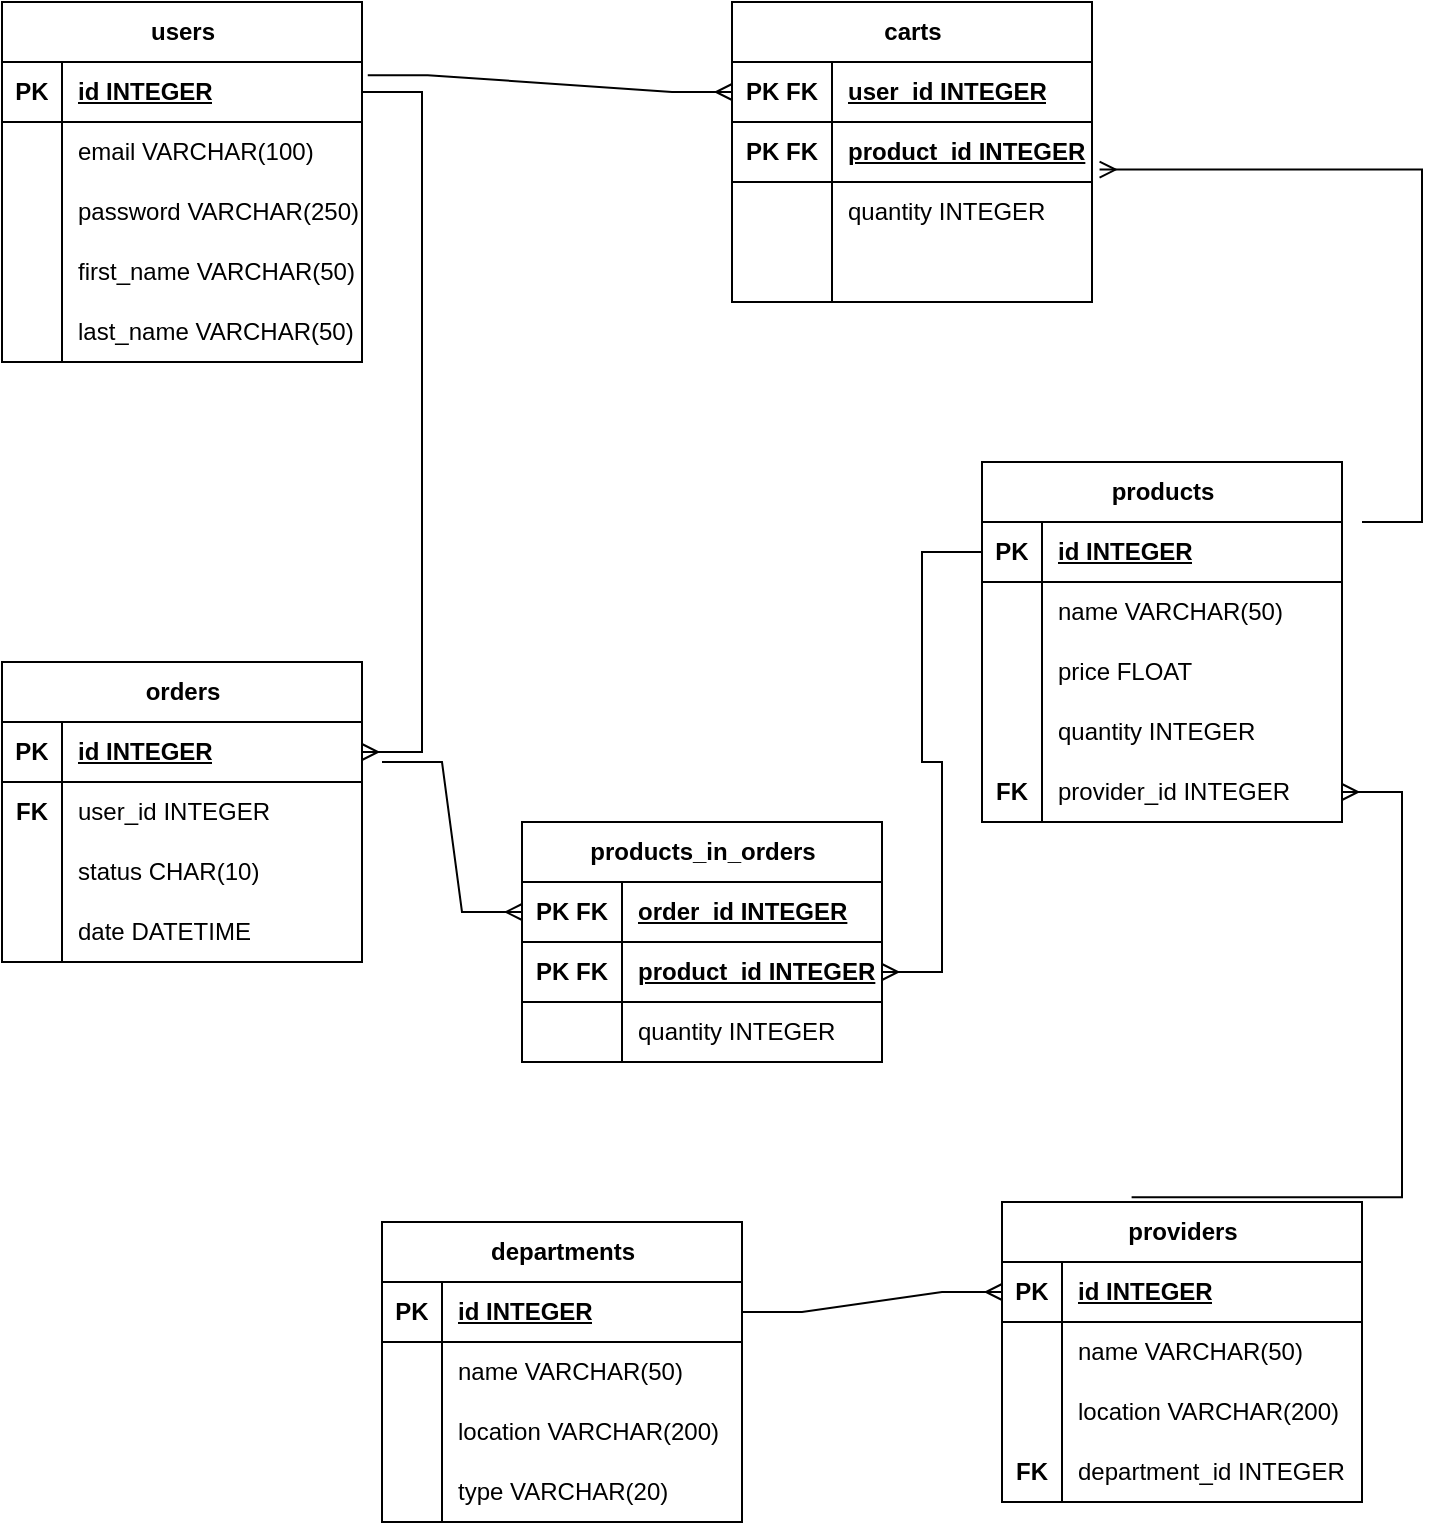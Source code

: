 <mxfile version="21.6.9" type="device">
  <diagram name="Page-1" id="sKOzWrC7rp8EOKVCZj5s">
    <mxGraphModel dx="1306" dy="827" grid="1" gridSize="10" guides="1" tooltips="1" connect="1" arrows="1" fold="1" page="1" pageScale="1" pageWidth="850" pageHeight="1100" math="0" shadow="0">
      <root>
        <mxCell id="0" />
        <mxCell id="1" parent="0" />
        <mxCell id="ti9RkF9a_HbzBV9lxJjB-1" value="users" style="shape=table;startSize=30;container=1;collapsible=1;childLayout=tableLayout;fixedRows=1;rowLines=0;fontStyle=1;align=center;resizeLast=1;html=1;" vertex="1" parent="1">
          <mxGeometry x="60" y="80" width="180" height="180" as="geometry" />
        </mxCell>
        <mxCell id="ti9RkF9a_HbzBV9lxJjB-2" value="" style="shape=tableRow;horizontal=0;startSize=0;swimlaneHead=0;swimlaneBody=0;fillColor=none;collapsible=0;dropTarget=0;points=[[0,0.5],[1,0.5]];portConstraint=eastwest;top=0;left=0;right=0;bottom=1;" vertex="1" parent="ti9RkF9a_HbzBV9lxJjB-1">
          <mxGeometry y="30" width="180" height="30" as="geometry" />
        </mxCell>
        <mxCell id="ti9RkF9a_HbzBV9lxJjB-3" value="PK" style="shape=partialRectangle;connectable=0;fillColor=none;top=0;left=0;bottom=0;right=0;fontStyle=1;overflow=hidden;whiteSpace=wrap;html=1;" vertex="1" parent="ti9RkF9a_HbzBV9lxJjB-2">
          <mxGeometry width="30" height="30" as="geometry">
            <mxRectangle width="30" height="30" as="alternateBounds" />
          </mxGeometry>
        </mxCell>
        <mxCell id="ti9RkF9a_HbzBV9lxJjB-4" value="id INTEGER" style="shape=partialRectangle;connectable=0;fillColor=none;top=0;left=0;bottom=0;right=0;align=left;spacingLeft=6;fontStyle=5;overflow=hidden;whiteSpace=wrap;html=1;" vertex="1" parent="ti9RkF9a_HbzBV9lxJjB-2">
          <mxGeometry x="30" width="150" height="30" as="geometry">
            <mxRectangle width="150" height="30" as="alternateBounds" />
          </mxGeometry>
        </mxCell>
        <mxCell id="ti9RkF9a_HbzBV9lxJjB-5" value="" style="shape=tableRow;horizontal=0;startSize=0;swimlaneHead=0;swimlaneBody=0;fillColor=none;collapsible=0;dropTarget=0;points=[[0,0.5],[1,0.5]];portConstraint=eastwest;top=0;left=0;right=0;bottom=0;" vertex="1" parent="ti9RkF9a_HbzBV9lxJjB-1">
          <mxGeometry y="60" width="180" height="30" as="geometry" />
        </mxCell>
        <mxCell id="ti9RkF9a_HbzBV9lxJjB-6" value="" style="shape=partialRectangle;connectable=0;fillColor=none;top=0;left=0;bottom=0;right=0;editable=1;overflow=hidden;whiteSpace=wrap;html=1;" vertex="1" parent="ti9RkF9a_HbzBV9lxJjB-5">
          <mxGeometry width="30" height="30" as="geometry">
            <mxRectangle width="30" height="30" as="alternateBounds" />
          </mxGeometry>
        </mxCell>
        <mxCell id="ti9RkF9a_HbzBV9lxJjB-7" value="email VARCHAR(100)" style="shape=partialRectangle;connectable=0;fillColor=none;top=0;left=0;bottom=0;right=0;align=left;spacingLeft=6;overflow=hidden;whiteSpace=wrap;html=1;" vertex="1" parent="ti9RkF9a_HbzBV9lxJjB-5">
          <mxGeometry x="30" width="150" height="30" as="geometry">
            <mxRectangle width="150" height="30" as="alternateBounds" />
          </mxGeometry>
        </mxCell>
        <mxCell id="ti9RkF9a_HbzBV9lxJjB-8" value="" style="shape=tableRow;horizontal=0;startSize=0;swimlaneHead=0;swimlaneBody=0;fillColor=none;collapsible=0;dropTarget=0;points=[[0,0.5],[1,0.5]];portConstraint=eastwest;top=0;left=0;right=0;bottom=0;" vertex="1" parent="ti9RkF9a_HbzBV9lxJjB-1">
          <mxGeometry y="90" width="180" height="30" as="geometry" />
        </mxCell>
        <mxCell id="ti9RkF9a_HbzBV9lxJjB-9" value="" style="shape=partialRectangle;connectable=0;fillColor=none;top=0;left=0;bottom=0;right=0;editable=1;overflow=hidden;whiteSpace=wrap;html=1;" vertex="1" parent="ti9RkF9a_HbzBV9lxJjB-8">
          <mxGeometry width="30" height="30" as="geometry">
            <mxRectangle width="30" height="30" as="alternateBounds" />
          </mxGeometry>
        </mxCell>
        <mxCell id="ti9RkF9a_HbzBV9lxJjB-10" value="password VARCHAR(250)" style="shape=partialRectangle;connectable=0;fillColor=none;top=0;left=0;bottom=0;right=0;align=left;spacingLeft=6;overflow=hidden;whiteSpace=wrap;html=1;" vertex="1" parent="ti9RkF9a_HbzBV9lxJjB-8">
          <mxGeometry x="30" width="150" height="30" as="geometry">
            <mxRectangle width="150" height="30" as="alternateBounds" />
          </mxGeometry>
        </mxCell>
        <mxCell id="ti9RkF9a_HbzBV9lxJjB-11" value="" style="shape=tableRow;horizontal=0;startSize=0;swimlaneHead=0;swimlaneBody=0;fillColor=none;collapsible=0;dropTarget=0;points=[[0,0.5],[1,0.5]];portConstraint=eastwest;top=0;left=0;right=0;bottom=0;" vertex="1" parent="ti9RkF9a_HbzBV9lxJjB-1">
          <mxGeometry y="120" width="180" height="30" as="geometry" />
        </mxCell>
        <mxCell id="ti9RkF9a_HbzBV9lxJjB-12" value="" style="shape=partialRectangle;connectable=0;fillColor=none;top=0;left=0;bottom=0;right=0;editable=1;overflow=hidden;whiteSpace=wrap;html=1;" vertex="1" parent="ti9RkF9a_HbzBV9lxJjB-11">
          <mxGeometry width="30" height="30" as="geometry">
            <mxRectangle width="30" height="30" as="alternateBounds" />
          </mxGeometry>
        </mxCell>
        <mxCell id="ti9RkF9a_HbzBV9lxJjB-13" value="first_name VARCHAR(50)" style="shape=partialRectangle;connectable=0;fillColor=none;top=0;left=0;bottom=0;right=0;align=left;spacingLeft=6;overflow=hidden;whiteSpace=wrap;html=1;" vertex="1" parent="ti9RkF9a_HbzBV9lxJjB-11">
          <mxGeometry x="30" width="150" height="30" as="geometry">
            <mxRectangle width="150" height="30" as="alternateBounds" />
          </mxGeometry>
        </mxCell>
        <mxCell id="ti9RkF9a_HbzBV9lxJjB-14" style="shape=tableRow;horizontal=0;startSize=0;swimlaneHead=0;swimlaneBody=0;fillColor=none;collapsible=0;dropTarget=0;points=[[0,0.5],[1,0.5]];portConstraint=eastwest;top=0;left=0;right=0;bottom=0;" vertex="1" parent="ti9RkF9a_HbzBV9lxJjB-1">
          <mxGeometry y="150" width="180" height="30" as="geometry" />
        </mxCell>
        <mxCell id="ti9RkF9a_HbzBV9lxJjB-15" style="shape=partialRectangle;connectable=0;fillColor=none;top=0;left=0;bottom=0;right=0;editable=1;overflow=hidden;whiteSpace=wrap;html=1;" vertex="1" parent="ti9RkF9a_HbzBV9lxJjB-14">
          <mxGeometry width="30" height="30" as="geometry">
            <mxRectangle width="30" height="30" as="alternateBounds" />
          </mxGeometry>
        </mxCell>
        <mxCell id="ti9RkF9a_HbzBV9lxJjB-16" value="last_name VARCHAR(50)" style="shape=partialRectangle;connectable=0;fillColor=none;top=0;left=0;bottom=0;right=0;align=left;spacingLeft=6;overflow=hidden;whiteSpace=wrap;html=1;" vertex="1" parent="ti9RkF9a_HbzBV9lxJjB-14">
          <mxGeometry x="30" width="150" height="30" as="geometry">
            <mxRectangle width="150" height="30" as="alternateBounds" />
          </mxGeometry>
        </mxCell>
        <mxCell id="ti9RkF9a_HbzBV9lxJjB-21" value="products" style="shape=table;startSize=30;container=1;collapsible=1;childLayout=tableLayout;fixedRows=1;rowLines=0;fontStyle=1;align=center;resizeLast=1;html=1;" vertex="1" parent="1">
          <mxGeometry x="550" y="310" width="180" height="180" as="geometry" />
        </mxCell>
        <mxCell id="ti9RkF9a_HbzBV9lxJjB-22" value="" style="shape=tableRow;horizontal=0;startSize=0;swimlaneHead=0;swimlaneBody=0;fillColor=none;collapsible=0;dropTarget=0;points=[[0,0.5],[1,0.5]];portConstraint=eastwest;top=0;left=0;right=0;bottom=1;" vertex="1" parent="ti9RkF9a_HbzBV9lxJjB-21">
          <mxGeometry y="30" width="180" height="30" as="geometry" />
        </mxCell>
        <mxCell id="ti9RkF9a_HbzBV9lxJjB-23" value="PK" style="shape=partialRectangle;connectable=0;fillColor=none;top=0;left=0;bottom=0;right=0;fontStyle=1;overflow=hidden;whiteSpace=wrap;html=1;" vertex="1" parent="ti9RkF9a_HbzBV9lxJjB-22">
          <mxGeometry width="30" height="30" as="geometry">
            <mxRectangle width="30" height="30" as="alternateBounds" />
          </mxGeometry>
        </mxCell>
        <mxCell id="ti9RkF9a_HbzBV9lxJjB-24" value="id INTEGER" style="shape=partialRectangle;connectable=0;fillColor=none;top=0;left=0;bottom=0;right=0;align=left;spacingLeft=6;fontStyle=5;overflow=hidden;whiteSpace=wrap;html=1;" vertex="1" parent="ti9RkF9a_HbzBV9lxJjB-22">
          <mxGeometry x="30" width="150" height="30" as="geometry">
            <mxRectangle width="150" height="30" as="alternateBounds" />
          </mxGeometry>
        </mxCell>
        <mxCell id="ti9RkF9a_HbzBV9lxJjB-25" value="" style="shape=tableRow;horizontal=0;startSize=0;swimlaneHead=0;swimlaneBody=0;fillColor=none;collapsible=0;dropTarget=0;points=[[0,0.5],[1,0.5]];portConstraint=eastwest;top=0;left=0;right=0;bottom=0;" vertex="1" parent="ti9RkF9a_HbzBV9lxJjB-21">
          <mxGeometry y="60" width="180" height="30" as="geometry" />
        </mxCell>
        <mxCell id="ti9RkF9a_HbzBV9lxJjB-26" value="" style="shape=partialRectangle;connectable=0;fillColor=none;top=0;left=0;bottom=0;right=0;editable=1;overflow=hidden;whiteSpace=wrap;html=1;" vertex="1" parent="ti9RkF9a_HbzBV9lxJjB-25">
          <mxGeometry width="30" height="30" as="geometry">
            <mxRectangle width="30" height="30" as="alternateBounds" />
          </mxGeometry>
        </mxCell>
        <mxCell id="ti9RkF9a_HbzBV9lxJjB-27" value="name VARCHAR(50)" style="shape=partialRectangle;connectable=0;fillColor=none;top=0;left=0;bottom=0;right=0;align=left;spacingLeft=6;overflow=hidden;whiteSpace=wrap;html=1;" vertex="1" parent="ti9RkF9a_HbzBV9lxJjB-25">
          <mxGeometry x="30" width="150" height="30" as="geometry">
            <mxRectangle width="150" height="30" as="alternateBounds" />
          </mxGeometry>
        </mxCell>
        <mxCell id="ti9RkF9a_HbzBV9lxJjB-28" value="" style="shape=tableRow;horizontal=0;startSize=0;swimlaneHead=0;swimlaneBody=0;fillColor=none;collapsible=0;dropTarget=0;points=[[0,0.5],[1,0.5]];portConstraint=eastwest;top=0;left=0;right=0;bottom=0;" vertex="1" parent="ti9RkF9a_HbzBV9lxJjB-21">
          <mxGeometry y="90" width="180" height="30" as="geometry" />
        </mxCell>
        <mxCell id="ti9RkF9a_HbzBV9lxJjB-29" value="" style="shape=partialRectangle;connectable=0;fillColor=none;top=0;left=0;bottom=0;right=0;editable=1;overflow=hidden;whiteSpace=wrap;html=1;" vertex="1" parent="ti9RkF9a_HbzBV9lxJjB-28">
          <mxGeometry width="30" height="30" as="geometry">
            <mxRectangle width="30" height="30" as="alternateBounds" />
          </mxGeometry>
        </mxCell>
        <mxCell id="ti9RkF9a_HbzBV9lxJjB-30" value="price FLOAT" style="shape=partialRectangle;connectable=0;fillColor=none;top=0;left=0;bottom=0;right=0;align=left;spacingLeft=6;overflow=hidden;whiteSpace=wrap;html=1;" vertex="1" parent="ti9RkF9a_HbzBV9lxJjB-28">
          <mxGeometry x="30" width="150" height="30" as="geometry">
            <mxRectangle width="150" height="30" as="alternateBounds" />
          </mxGeometry>
        </mxCell>
        <mxCell id="ti9RkF9a_HbzBV9lxJjB-31" value="" style="shape=tableRow;horizontal=0;startSize=0;swimlaneHead=0;swimlaneBody=0;fillColor=none;collapsible=0;dropTarget=0;points=[[0,0.5],[1,0.5]];portConstraint=eastwest;top=0;left=0;right=0;bottom=0;" vertex="1" parent="ti9RkF9a_HbzBV9lxJjB-21">
          <mxGeometry y="120" width="180" height="30" as="geometry" />
        </mxCell>
        <mxCell id="ti9RkF9a_HbzBV9lxJjB-32" value="" style="shape=partialRectangle;connectable=0;fillColor=none;top=0;left=0;bottom=0;right=0;editable=1;overflow=hidden;whiteSpace=wrap;html=1;" vertex="1" parent="ti9RkF9a_HbzBV9lxJjB-31">
          <mxGeometry width="30" height="30" as="geometry">
            <mxRectangle width="30" height="30" as="alternateBounds" />
          </mxGeometry>
        </mxCell>
        <mxCell id="ti9RkF9a_HbzBV9lxJjB-33" value="quantity INTEGER" style="shape=partialRectangle;connectable=0;fillColor=none;top=0;left=0;bottom=0;right=0;align=left;spacingLeft=6;overflow=hidden;whiteSpace=wrap;html=1;" vertex="1" parent="ti9RkF9a_HbzBV9lxJjB-31">
          <mxGeometry x="30" width="150" height="30" as="geometry">
            <mxRectangle width="150" height="30" as="alternateBounds" />
          </mxGeometry>
        </mxCell>
        <mxCell id="ti9RkF9a_HbzBV9lxJjB-34" style="shape=tableRow;horizontal=0;startSize=0;swimlaneHead=0;swimlaneBody=0;fillColor=none;collapsible=0;dropTarget=0;points=[[0,0.5],[1,0.5]];portConstraint=eastwest;top=0;left=0;right=0;bottom=0;" vertex="1" parent="ti9RkF9a_HbzBV9lxJjB-21">
          <mxGeometry y="150" width="180" height="30" as="geometry" />
        </mxCell>
        <mxCell id="ti9RkF9a_HbzBV9lxJjB-35" value="&lt;b&gt;FK&lt;/b&gt;" style="shape=partialRectangle;connectable=0;fillColor=none;top=0;left=0;bottom=0;right=0;editable=1;overflow=hidden;whiteSpace=wrap;html=1;" vertex="1" parent="ti9RkF9a_HbzBV9lxJjB-34">
          <mxGeometry width="30" height="30" as="geometry">
            <mxRectangle width="30" height="30" as="alternateBounds" />
          </mxGeometry>
        </mxCell>
        <mxCell id="ti9RkF9a_HbzBV9lxJjB-36" value="provider_id INTEGER" style="shape=partialRectangle;connectable=0;fillColor=none;top=0;left=0;bottom=0;right=0;align=left;spacingLeft=6;overflow=hidden;whiteSpace=wrap;html=1;" vertex="1" parent="ti9RkF9a_HbzBV9lxJjB-34">
          <mxGeometry x="30" width="150" height="30" as="geometry">
            <mxRectangle width="150" height="30" as="alternateBounds" />
          </mxGeometry>
        </mxCell>
        <mxCell id="ti9RkF9a_HbzBV9lxJjB-37" value="providers" style="shape=table;startSize=30;container=1;collapsible=1;childLayout=tableLayout;fixedRows=1;rowLines=0;fontStyle=1;align=center;resizeLast=1;html=1;" vertex="1" parent="1">
          <mxGeometry x="560" y="680" width="180" height="150" as="geometry" />
        </mxCell>
        <mxCell id="ti9RkF9a_HbzBV9lxJjB-38" value="" style="shape=tableRow;horizontal=0;startSize=0;swimlaneHead=0;swimlaneBody=0;fillColor=none;collapsible=0;dropTarget=0;points=[[0,0.5],[1,0.5]];portConstraint=eastwest;top=0;left=0;right=0;bottom=1;" vertex="1" parent="ti9RkF9a_HbzBV9lxJjB-37">
          <mxGeometry y="30" width="180" height="30" as="geometry" />
        </mxCell>
        <mxCell id="ti9RkF9a_HbzBV9lxJjB-39" value="PK" style="shape=partialRectangle;connectable=0;fillColor=none;top=0;left=0;bottom=0;right=0;fontStyle=1;overflow=hidden;whiteSpace=wrap;html=1;" vertex="1" parent="ti9RkF9a_HbzBV9lxJjB-38">
          <mxGeometry width="30" height="30" as="geometry">
            <mxRectangle width="30" height="30" as="alternateBounds" />
          </mxGeometry>
        </mxCell>
        <mxCell id="ti9RkF9a_HbzBV9lxJjB-40" value="id INTEGER" style="shape=partialRectangle;connectable=0;fillColor=none;top=0;left=0;bottom=0;right=0;align=left;spacingLeft=6;fontStyle=5;overflow=hidden;whiteSpace=wrap;html=1;" vertex="1" parent="ti9RkF9a_HbzBV9lxJjB-38">
          <mxGeometry x="30" width="150" height="30" as="geometry">
            <mxRectangle width="150" height="30" as="alternateBounds" />
          </mxGeometry>
        </mxCell>
        <mxCell id="ti9RkF9a_HbzBV9lxJjB-41" value="" style="shape=tableRow;horizontal=0;startSize=0;swimlaneHead=0;swimlaneBody=0;fillColor=none;collapsible=0;dropTarget=0;points=[[0,0.5],[1,0.5]];portConstraint=eastwest;top=0;left=0;right=0;bottom=0;" vertex="1" parent="ti9RkF9a_HbzBV9lxJjB-37">
          <mxGeometry y="60" width="180" height="30" as="geometry" />
        </mxCell>
        <mxCell id="ti9RkF9a_HbzBV9lxJjB-42" value="" style="shape=partialRectangle;connectable=0;fillColor=none;top=0;left=0;bottom=0;right=0;editable=1;overflow=hidden;whiteSpace=wrap;html=1;" vertex="1" parent="ti9RkF9a_HbzBV9lxJjB-41">
          <mxGeometry width="30" height="30" as="geometry">
            <mxRectangle width="30" height="30" as="alternateBounds" />
          </mxGeometry>
        </mxCell>
        <mxCell id="ti9RkF9a_HbzBV9lxJjB-43" value="name VARCHAR(50)" style="shape=partialRectangle;connectable=0;fillColor=none;top=0;left=0;bottom=0;right=0;align=left;spacingLeft=6;overflow=hidden;whiteSpace=wrap;html=1;" vertex="1" parent="ti9RkF9a_HbzBV9lxJjB-41">
          <mxGeometry x="30" width="150" height="30" as="geometry">
            <mxRectangle width="150" height="30" as="alternateBounds" />
          </mxGeometry>
        </mxCell>
        <mxCell id="ti9RkF9a_HbzBV9lxJjB-44" value="" style="shape=tableRow;horizontal=0;startSize=0;swimlaneHead=0;swimlaneBody=0;fillColor=none;collapsible=0;dropTarget=0;points=[[0,0.5],[1,0.5]];portConstraint=eastwest;top=0;left=0;right=0;bottom=0;" vertex="1" parent="ti9RkF9a_HbzBV9lxJjB-37">
          <mxGeometry y="90" width="180" height="30" as="geometry" />
        </mxCell>
        <mxCell id="ti9RkF9a_HbzBV9lxJjB-45" value="" style="shape=partialRectangle;connectable=0;fillColor=none;top=0;left=0;bottom=0;right=0;editable=1;overflow=hidden;whiteSpace=wrap;html=1;" vertex="1" parent="ti9RkF9a_HbzBV9lxJjB-44">
          <mxGeometry width="30" height="30" as="geometry">
            <mxRectangle width="30" height="30" as="alternateBounds" />
          </mxGeometry>
        </mxCell>
        <mxCell id="ti9RkF9a_HbzBV9lxJjB-46" value="location VARCHAR(200)" style="shape=partialRectangle;connectable=0;fillColor=none;top=0;left=0;bottom=0;right=0;align=left;spacingLeft=6;overflow=hidden;whiteSpace=wrap;html=1;" vertex="1" parent="ti9RkF9a_HbzBV9lxJjB-44">
          <mxGeometry x="30" width="150" height="30" as="geometry">
            <mxRectangle width="150" height="30" as="alternateBounds" />
          </mxGeometry>
        </mxCell>
        <mxCell id="ti9RkF9a_HbzBV9lxJjB-50" style="shape=tableRow;horizontal=0;startSize=0;swimlaneHead=0;swimlaneBody=0;fillColor=none;collapsible=0;dropTarget=0;points=[[0,0.5],[1,0.5]];portConstraint=eastwest;top=0;left=0;right=0;bottom=0;" vertex="1" parent="ti9RkF9a_HbzBV9lxJjB-37">
          <mxGeometry y="120" width="180" height="30" as="geometry" />
        </mxCell>
        <mxCell id="ti9RkF9a_HbzBV9lxJjB-51" value="&lt;b&gt;FK&lt;/b&gt;" style="shape=partialRectangle;connectable=0;fillColor=none;top=0;left=0;bottom=0;right=0;editable=1;overflow=hidden;whiteSpace=wrap;html=1;" vertex="1" parent="ti9RkF9a_HbzBV9lxJjB-50">
          <mxGeometry width="30" height="30" as="geometry">
            <mxRectangle width="30" height="30" as="alternateBounds" />
          </mxGeometry>
        </mxCell>
        <mxCell id="ti9RkF9a_HbzBV9lxJjB-52" value="department_id INTEGER" style="shape=partialRectangle;connectable=0;fillColor=none;top=0;left=0;bottom=0;right=0;align=left;spacingLeft=6;overflow=hidden;whiteSpace=wrap;html=1;" vertex="1" parent="ti9RkF9a_HbzBV9lxJjB-50">
          <mxGeometry x="30" width="150" height="30" as="geometry">
            <mxRectangle width="150" height="30" as="alternateBounds" />
          </mxGeometry>
        </mxCell>
        <mxCell id="ti9RkF9a_HbzBV9lxJjB-53" value="" style="edgeStyle=entityRelationEdgeStyle;fontSize=12;html=1;endArrow=ERmany;rounded=0;exitX=0.36;exitY=-0.016;exitDx=0;exitDy=0;exitPerimeter=0;" edge="1" parent="1" source="ti9RkF9a_HbzBV9lxJjB-37" target="ti9RkF9a_HbzBV9lxJjB-34">
          <mxGeometry width="100" height="100" relative="1" as="geometry">
            <mxPoint x="650" y="520" as="sourcePoint" />
            <mxPoint x="540" y="460" as="targetPoint" />
          </mxGeometry>
        </mxCell>
        <mxCell id="ti9RkF9a_HbzBV9lxJjB-54" value="carts" style="shape=table;startSize=30;container=1;collapsible=1;childLayout=tableLayout;fixedRows=1;rowLines=0;fontStyle=1;align=center;resizeLast=1;html=1;" vertex="1" parent="1">
          <mxGeometry x="425" y="80" width="180" height="150" as="geometry" />
        </mxCell>
        <mxCell id="ti9RkF9a_HbzBV9lxJjB-55" value="" style="shape=tableRow;horizontal=0;startSize=0;swimlaneHead=0;swimlaneBody=0;fillColor=none;collapsible=0;dropTarget=0;points=[[0,0.5],[1,0.5]];portConstraint=eastwest;top=0;left=0;right=0;bottom=1;" vertex="1" parent="ti9RkF9a_HbzBV9lxJjB-54">
          <mxGeometry y="30" width="180" height="30" as="geometry" />
        </mxCell>
        <mxCell id="ti9RkF9a_HbzBV9lxJjB-56" value="PK FK" style="shape=partialRectangle;connectable=0;fillColor=none;top=0;left=0;bottom=0;right=0;fontStyle=1;overflow=hidden;whiteSpace=wrap;html=1;" vertex="1" parent="ti9RkF9a_HbzBV9lxJjB-55">
          <mxGeometry width="50" height="30" as="geometry">
            <mxRectangle width="50" height="30" as="alternateBounds" />
          </mxGeometry>
        </mxCell>
        <mxCell id="ti9RkF9a_HbzBV9lxJjB-57" value="user_id INTEGER" style="shape=partialRectangle;connectable=0;fillColor=none;top=0;left=0;bottom=0;right=0;align=left;spacingLeft=6;fontStyle=5;overflow=hidden;whiteSpace=wrap;html=1;" vertex="1" parent="ti9RkF9a_HbzBV9lxJjB-55">
          <mxGeometry x="50" width="130" height="30" as="geometry">
            <mxRectangle width="130" height="30" as="alternateBounds" />
          </mxGeometry>
        </mxCell>
        <mxCell id="ti9RkF9a_HbzBV9lxJjB-70" style="shape=tableRow;horizontal=0;startSize=0;swimlaneHead=0;swimlaneBody=0;fillColor=none;collapsible=0;dropTarget=0;points=[[0,0.5],[1,0.5]];portConstraint=eastwest;top=0;left=0;right=0;bottom=1;" vertex="1" parent="ti9RkF9a_HbzBV9lxJjB-54">
          <mxGeometry y="60" width="180" height="30" as="geometry" />
        </mxCell>
        <mxCell id="ti9RkF9a_HbzBV9lxJjB-71" value="&lt;b&gt;PK FK&lt;/b&gt;" style="shape=partialRectangle;connectable=0;fillColor=none;top=0;left=0;bottom=0;right=0;fontStyle=0;overflow=hidden;whiteSpace=wrap;html=1;" vertex="1" parent="ti9RkF9a_HbzBV9lxJjB-70">
          <mxGeometry width="50" height="30" as="geometry">
            <mxRectangle width="50" height="30" as="alternateBounds" />
          </mxGeometry>
        </mxCell>
        <mxCell id="ti9RkF9a_HbzBV9lxJjB-72" value="product_id INTEGER" style="shape=partialRectangle;connectable=0;fillColor=none;top=0;left=0;bottom=0;right=0;align=left;spacingLeft=6;fontStyle=5;overflow=hidden;whiteSpace=wrap;html=1;" vertex="1" parent="ti9RkF9a_HbzBV9lxJjB-70">
          <mxGeometry x="50" width="130" height="30" as="geometry">
            <mxRectangle width="130" height="30" as="alternateBounds" />
          </mxGeometry>
        </mxCell>
        <mxCell id="ti9RkF9a_HbzBV9lxJjB-64" value="" style="shape=tableRow;horizontal=0;startSize=0;swimlaneHead=0;swimlaneBody=0;fillColor=none;collapsible=0;dropTarget=0;points=[[0,0.5],[1,0.5]];portConstraint=eastwest;top=0;left=0;right=0;bottom=0;" vertex="1" parent="ti9RkF9a_HbzBV9lxJjB-54">
          <mxGeometry y="90" width="180" height="30" as="geometry" />
        </mxCell>
        <mxCell id="ti9RkF9a_HbzBV9lxJjB-65" value="" style="shape=partialRectangle;connectable=0;fillColor=none;top=0;left=0;bottom=0;right=0;editable=1;overflow=hidden;whiteSpace=wrap;html=1;" vertex="1" parent="ti9RkF9a_HbzBV9lxJjB-64">
          <mxGeometry width="50" height="30" as="geometry">
            <mxRectangle width="50" height="30" as="alternateBounds" />
          </mxGeometry>
        </mxCell>
        <mxCell id="ti9RkF9a_HbzBV9lxJjB-66" value="quantity INTEGER" style="shape=partialRectangle;connectable=0;fillColor=none;top=0;left=0;bottom=0;right=0;align=left;spacingLeft=6;overflow=hidden;whiteSpace=wrap;html=1;" vertex="1" parent="ti9RkF9a_HbzBV9lxJjB-64">
          <mxGeometry x="50" width="130" height="30" as="geometry">
            <mxRectangle width="130" height="30" as="alternateBounds" />
          </mxGeometry>
        </mxCell>
        <mxCell id="ti9RkF9a_HbzBV9lxJjB-67" style="shape=tableRow;horizontal=0;startSize=0;swimlaneHead=0;swimlaneBody=0;fillColor=none;collapsible=0;dropTarget=0;points=[[0,0.5],[1,0.5]];portConstraint=eastwest;top=0;left=0;right=0;bottom=0;" vertex="1" parent="ti9RkF9a_HbzBV9lxJjB-54">
          <mxGeometry y="120" width="180" height="30" as="geometry" />
        </mxCell>
        <mxCell id="ti9RkF9a_HbzBV9lxJjB-68" style="shape=partialRectangle;connectable=0;fillColor=none;top=0;left=0;bottom=0;right=0;editable=1;overflow=hidden;whiteSpace=wrap;html=1;" vertex="1" parent="ti9RkF9a_HbzBV9lxJjB-67">
          <mxGeometry width="50" height="30" as="geometry">
            <mxRectangle width="50" height="30" as="alternateBounds" />
          </mxGeometry>
        </mxCell>
        <mxCell id="ti9RkF9a_HbzBV9lxJjB-69" value="" style="shape=partialRectangle;connectable=0;fillColor=none;top=0;left=0;bottom=0;right=0;align=left;spacingLeft=6;overflow=hidden;whiteSpace=wrap;html=1;" vertex="1" parent="ti9RkF9a_HbzBV9lxJjB-67">
          <mxGeometry x="50" width="130" height="30" as="geometry">
            <mxRectangle width="130" height="30" as="alternateBounds" />
          </mxGeometry>
        </mxCell>
        <mxCell id="ti9RkF9a_HbzBV9lxJjB-73" value="" style="edgeStyle=entityRelationEdgeStyle;fontSize=12;html=1;endArrow=ERmany;rounded=0;entryX=1.021;entryY=0.793;entryDx=0;entryDy=0;entryPerimeter=0;" edge="1" parent="1" target="ti9RkF9a_HbzBV9lxJjB-70">
          <mxGeometry width="100" height="100" relative="1" as="geometry">
            <mxPoint x="740" y="340" as="sourcePoint" />
            <mxPoint x="740" y="485" as="targetPoint" />
            <Array as="points">
              <mxPoint x="740" y="220" />
            </Array>
          </mxGeometry>
        </mxCell>
        <mxCell id="ti9RkF9a_HbzBV9lxJjB-74" value="" style="edgeStyle=entityRelationEdgeStyle;fontSize=12;html=1;endArrow=ERmany;rounded=0;exitX=1.016;exitY=0.22;exitDx=0;exitDy=0;entryX=0;entryY=0.5;entryDx=0;entryDy=0;exitPerimeter=0;" edge="1" parent="1" source="ti9RkF9a_HbzBV9lxJjB-2" target="ti9RkF9a_HbzBV9lxJjB-55">
          <mxGeometry width="100" height="100" relative="1" as="geometry">
            <mxPoint x="740" y="365" as="sourcePoint" />
            <mxPoint x="619" y="174" as="targetPoint" />
            <Array as="points">
              <mxPoint x="750" y="230" />
            </Array>
          </mxGeometry>
        </mxCell>
        <mxCell id="ti9RkF9a_HbzBV9lxJjB-75" value="orders" style="shape=table;startSize=30;container=1;collapsible=1;childLayout=tableLayout;fixedRows=1;rowLines=0;fontStyle=1;align=center;resizeLast=1;html=1;" vertex="1" parent="1">
          <mxGeometry x="60" y="410" width="180" height="150" as="geometry" />
        </mxCell>
        <mxCell id="ti9RkF9a_HbzBV9lxJjB-76" value="" style="shape=tableRow;horizontal=0;startSize=0;swimlaneHead=0;swimlaneBody=0;fillColor=none;collapsible=0;dropTarget=0;points=[[0,0.5],[1,0.5]];portConstraint=eastwest;top=0;left=0;right=0;bottom=1;" vertex="1" parent="ti9RkF9a_HbzBV9lxJjB-75">
          <mxGeometry y="30" width="180" height="30" as="geometry" />
        </mxCell>
        <mxCell id="ti9RkF9a_HbzBV9lxJjB-77" value="PK" style="shape=partialRectangle;connectable=0;fillColor=none;top=0;left=0;bottom=0;right=0;fontStyle=1;overflow=hidden;whiteSpace=wrap;html=1;" vertex="1" parent="ti9RkF9a_HbzBV9lxJjB-76">
          <mxGeometry width="30" height="30" as="geometry">
            <mxRectangle width="30" height="30" as="alternateBounds" />
          </mxGeometry>
        </mxCell>
        <mxCell id="ti9RkF9a_HbzBV9lxJjB-78" value="id INTEGER" style="shape=partialRectangle;connectable=0;fillColor=none;top=0;left=0;bottom=0;right=0;align=left;spacingLeft=6;fontStyle=5;overflow=hidden;whiteSpace=wrap;html=1;" vertex="1" parent="ti9RkF9a_HbzBV9lxJjB-76">
          <mxGeometry x="30" width="150" height="30" as="geometry">
            <mxRectangle width="150" height="30" as="alternateBounds" />
          </mxGeometry>
        </mxCell>
        <mxCell id="ti9RkF9a_HbzBV9lxJjB-79" value="" style="shape=tableRow;horizontal=0;startSize=0;swimlaneHead=0;swimlaneBody=0;fillColor=none;collapsible=0;dropTarget=0;points=[[0,0.5],[1,0.5]];portConstraint=eastwest;top=0;left=0;right=0;bottom=0;" vertex="1" parent="ti9RkF9a_HbzBV9lxJjB-75">
          <mxGeometry y="60" width="180" height="30" as="geometry" />
        </mxCell>
        <mxCell id="ti9RkF9a_HbzBV9lxJjB-80" value="&lt;b&gt;FK&lt;/b&gt;" style="shape=partialRectangle;connectable=0;fillColor=none;top=0;left=0;bottom=0;right=0;editable=1;overflow=hidden;whiteSpace=wrap;html=1;" vertex="1" parent="ti9RkF9a_HbzBV9lxJjB-79">
          <mxGeometry width="30" height="30" as="geometry">
            <mxRectangle width="30" height="30" as="alternateBounds" />
          </mxGeometry>
        </mxCell>
        <mxCell id="ti9RkF9a_HbzBV9lxJjB-81" value="user_id INTEGER" style="shape=partialRectangle;connectable=0;fillColor=none;top=0;left=0;bottom=0;right=0;align=left;spacingLeft=6;overflow=hidden;whiteSpace=wrap;html=1;" vertex="1" parent="ti9RkF9a_HbzBV9lxJjB-79">
          <mxGeometry x="30" width="150" height="30" as="geometry">
            <mxRectangle width="150" height="30" as="alternateBounds" />
          </mxGeometry>
        </mxCell>
        <mxCell id="ti9RkF9a_HbzBV9lxJjB-82" value="" style="shape=tableRow;horizontal=0;startSize=0;swimlaneHead=0;swimlaneBody=0;fillColor=none;collapsible=0;dropTarget=0;points=[[0,0.5],[1,0.5]];portConstraint=eastwest;top=0;left=0;right=0;bottom=0;" vertex="1" parent="ti9RkF9a_HbzBV9lxJjB-75">
          <mxGeometry y="90" width="180" height="30" as="geometry" />
        </mxCell>
        <mxCell id="ti9RkF9a_HbzBV9lxJjB-83" value="" style="shape=partialRectangle;connectable=0;fillColor=none;top=0;left=0;bottom=0;right=0;editable=1;overflow=hidden;whiteSpace=wrap;html=1;" vertex="1" parent="ti9RkF9a_HbzBV9lxJjB-82">
          <mxGeometry width="30" height="30" as="geometry">
            <mxRectangle width="30" height="30" as="alternateBounds" />
          </mxGeometry>
        </mxCell>
        <mxCell id="ti9RkF9a_HbzBV9lxJjB-84" value="status CHAR(10)" style="shape=partialRectangle;connectable=0;fillColor=none;top=0;left=0;bottom=0;right=0;align=left;spacingLeft=6;overflow=hidden;whiteSpace=wrap;html=1;" vertex="1" parent="ti9RkF9a_HbzBV9lxJjB-82">
          <mxGeometry x="30" width="150" height="30" as="geometry">
            <mxRectangle width="150" height="30" as="alternateBounds" />
          </mxGeometry>
        </mxCell>
        <mxCell id="ti9RkF9a_HbzBV9lxJjB-85" value="" style="shape=tableRow;horizontal=0;startSize=0;swimlaneHead=0;swimlaneBody=0;fillColor=none;collapsible=0;dropTarget=0;points=[[0,0.5],[1,0.5]];portConstraint=eastwest;top=0;left=0;right=0;bottom=0;" vertex="1" parent="ti9RkF9a_HbzBV9lxJjB-75">
          <mxGeometry y="120" width="180" height="30" as="geometry" />
        </mxCell>
        <mxCell id="ti9RkF9a_HbzBV9lxJjB-86" value="" style="shape=partialRectangle;connectable=0;fillColor=none;top=0;left=0;bottom=0;right=0;editable=1;overflow=hidden;whiteSpace=wrap;html=1;" vertex="1" parent="ti9RkF9a_HbzBV9lxJjB-85">
          <mxGeometry width="30" height="30" as="geometry">
            <mxRectangle width="30" height="30" as="alternateBounds" />
          </mxGeometry>
        </mxCell>
        <mxCell id="ti9RkF9a_HbzBV9lxJjB-87" value="date DATETIME" style="shape=partialRectangle;connectable=0;fillColor=none;top=0;left=0;bottom=0;right=0;align=left;spacingLeft=6;overflow=hidden;whiteSpace=wrap;html=1;" vertex="1" parent="ti9RkF9a_HbzBV9lxJjB-85">
          <mxGeometry x="30" width="150" height="30" as="geometry">
            <mxRectangle width="150" height="30" as="alternateBounds" />
          </mxGeometry>
        </mxCell>
        <mxCell id="ti9RkF9a_HbzBV9lxJjB-91" value="" style="edgeStyle=entityRelationEdgeStyle;fontSize=12;html=1;endArrow=ERmany;rounded=0;exitX=1;exitY=0.5;exitDx=0;exitDy=0;" edge="1" parent="1" source="ti9RkF9a_HbzBV9lxJjB-2" target="ti9RkF9a_HbzBV9lxJjB-76">
          <mxGeometry width="100" height="100" relative="1" as="geometry">
            <mxPoint x="250" y="195" as="sourcePoint" />
            <mxPoint x="435" y="135" as="targetPoint" />
            <Array as="points">
              <mxPoint x="760" y="240" />
            </Array>
          </mxGeometry>
        </mxCell>
        <mxCell id="ti9RkF9a_HbzBV9lxJjB-92" value="products_in_orders" style="shape=table;startSize=30;container=1;collapsible=1;childLayout=tableLayout;fixedRows=1;rowLines=0;fontStyle=1;align=center;resizeLast=1;html=1;" vertex="1" parent="1">
          <mxGeometry x="320" y="490" width="180" height="120" as="geometry" />
        </mxCell>
        <mxCell id="ti9RkF9a_HbzBV9lxJjB-93" value="" style="shape=tableRow;horizontal=0;startSize=0;swimlaneHead=0;swimlaneBody=0;fillColor=none;collapsible=0;dropTarget=0;points=[[0,0.5],[1,0.5]];portConstraint=eastwest;top=0;left=0;right=0;bottom=1;" vertex="1" parent="ti9RkF9a_HbzBV9lxJjB-92">
          <mxGeometry y="30" width="180" height="30" as="geometry" />
        </mxCell>
        <mxCell id="ti9RkF9a_HbzBV9lxJjB-94" value="PK FK" style="shape=partialRectangle;connectable=0;fillColor=none;top=0;left=0;bottom=0;right=0;fontStyle=1;overflow=hidden;whiteSpace=wrap;html=1;" vertex="1" parent="ti9RkF9a_HbzBV9lxJjB-93">
          <mxGeometry width="50" height="30" as="geometry">
            <mxRectangle width="50" height="30" as="alternateBounds" />
          </mxGeometry>
        </mxCell>
        <mxCell id="ti9RkF9a_HbzBV9lxJjB-95" value="order_id INTEGER" style="shape=partialRectangle;connectable=0;fillColor=none;top=0;left=0;bottom=0;right=0;align=left;spacingLeft=6;fontStyle=5;overflow=hidden;whiteSpace=wrap;html=1;" vertex="1" parent="ti9RkF9a_HbzBV9lxJjB-93">
          <mxGeometry x="50" width="130" height="30" as="geometry">
            <mxRectangle width="130" height="30" as="alternateBounds" />
          </mxGeometry>
        </mxCell>
        <mxCell id="ti9RkF9a_HbzBV9lxJjB-96" style="shape=tableRow;horizontal=0;startSize=0;swimlaneHead=0;swimlaneBody=0;fillColor=none;collapsible=0;dropTarget=0;points=[[0,0.5],[1,0.5]];portConstraint=eastwest;top=0;left=0;right=0;bottom=1;" vertex="1" parent="ti9RkF9a_HbzBV9lxJjB-92">
          <mxGeometry y="60" width="180" height="30" as="geometry" />
        </mxCell>
        <mxCell id="ti9RkF9a_HbzBV9lxJjB-97" value="&lt;b&gt;PK FK&lt;/b&gt;" style="shape=partialRectangle;connectable=0;fillColor=none;top=0;left=0;bottom=0;right=0;fontStyle=0;overflow=hidden;whiteSpace=wrap;html=1;" vertex="1" parent="ti9RkF9a_HbzBV9lxJjB-96">
          <mxGeometry width="50" height="30" as="geometry">
            <mxRectangle width="50" height="30" as="alternateBounds" />
          </mxGeometry>
        </mxCell>
        <mxCell id="ti9RkF9a_HbzBV9lxJjB-98" value="product_id INTEGER" style="shape=partialRectangle;connectable=0;fillColor=none;top=0;left=0;bottom=0;right=0;align=left;spacingLeft=6;fontStyle=5;overflow=hidden;whiteSpace=wrap;html=1;" vertex="1" parent="ti9RkF9a_HbzBV9lxJjB-96">
          <mxGeometry x="50" width="130" height="30" as="geometry">
            <mxRectangle width="130" height="30" as="alternateBounds" />
          </mxGeometry>
        </mxCell>
        <mxCell id="ti9RkF9a_HbzBV9lxJjB-99" value="" style="shape=tableRow;horizontal=0;startSize=0;swimlaneHead=0;swimlaneBody=0;fillColor=none;collapsible=0;dropTarget=0;points=[[0,0.5],[1,0.5]];portConstraint=eastwest;top=0;left=0;right=0;bottom=0;" vertex="1" parent="ti9RkF9a_HbzBV9lxJjB-92">
          <mxGeometry y="90" width="180" height="30" as="geometry" />
        </mxCell>
        <mxCell id="ti9RkF9a_HbzBV9lxJjB-100" value="" style="shape=partialRectangle;connectable=0;fillColor=none;top=0;left=0;bottom=0;right=0;editable=1;overflow=hidden;whiteSpace=wrap;html=1;" vertex="1" parent="ti9RkF9a_HbzBV9lxJjB-99">
          <mxGeometry width="50" height="30" as="geometry">
            <mxRectangle width="50" height="30" as="alternateBounds" />
          </mxGeometry>
        </mxCell>
        <mxCell id="ti9RkF9a_HbzBV9lxJjB-101" value="quantity INTEGER" style="shape=partialRectangle;connectable=0;fillColor=none;top=0;left=0;bottom=0;right=0;align=left;spacingLeft=6;overflow=hidden;whiteSpace=wrap;html=1;" vertex="1" parent="ti9RkF9a_HbzBV9lxJjB-99">
          <mxGeometry x="50" width="130" height="30" as="geometry">
            <mxRectangle width="130" height="30" as="alternateBounds" />
          </mxGeometry>
        </mxCell>
        <mxCell id="ti9RkF9a_HbzBV9lxJjB-105" value="" style="edgeStyle=entityRelationEdgeStyle;fontSize=12;html=1;endArrow=ERmany;rounded=0;entryX=0;entryY=0.5;entryDx=0;entryDy=0;" edge="1" parent="1" target="ti9RkF9a_HbzBV9lxJjB-93">
          <mxGeometry width="100" height="100" relative="1" as="geometry">
            <mxPoint x="250" y="460" as="sourcePoint" />
            <mxPoint x="250" y="465" as="targetPoint" />
            <Array as="points">
              <mxPoint x="770" y="250" />
            </Array>
          </mxGeometry>
        </mxCell>
        <mxCell id="ti9RkF9a_HbzBV9lxJjB-106" value="" style="edgeStyle=entityRelationEdgeStyle;fontSize=12;html=1;endArrow=ERmany;rounded=0;entryX=1;entryY=0.5;entryDx=0;entryDy=0;exitX=0;exitY=0.5;exitDx=0;exitDy=0;" edge="1" parent="1" source="ti9RkF9a_HbzBV9lxJjB-22" target="ti9RkF9a_HbzBV9lxJjB-96">
          <mxGeometry width="100" height="100" relative="1" as="geometry">
            <mxPoint x="260" y="470" as="sourcePoint" />
            <mxPoint x="330" y="545" as="targetPoint" />
            <Array as="points">
              <mxPoint x="780" y="260" />
            </Array>
          </mxGeometry>
        </mxCell>
        <mxCell id="ti9RkF9a_HbzBV9lxJjB-107" value="departments" style="shape=table;startSize=30;container=1;collapsible=1;childLayout=tableLayout;fixedRows=1;rowLines=0;fontStyle=1;align=center;resizeLast=1;html=1;" vertex="1" parent="1">
          <mxGeometry x="250" y="690" width="180" height="150" as="geometry" />
        </mxCell>
        <mxCell id="ti9RkF9a_HbzBV9lxJjB-108" value="" style="shape=tableRow;horizontal=0;startSize=0;swimlaneHead=0;swimlaneBody=0;fillColor=none;collapsible=0;dropTarget=0;points=[[0,0.5],[1,0.5]];portConstraint=eastwest;top=0;left=0;right=0;bottom=1;" vertex="1" parent="ti9RkF9a_HbzBV9lxJjB-107">
          <mxGeometry y="30" width="180" height="30" as="geometry" />
        </mxCell>
        <mxCell id="ti9RkF9a_HbzBV9lxJjB-109" value="PK" style="shape=partialRectangle;connectable=0;fillColor=none;top=0;left=0;bottom=0;right=0;fontStyle=1;overflow=hidden;whiteSpace=wrap;html=1;" vertex="1" parent="ti9RkF9a_HbzBV9lxJjB-108">
          <mxGeometry width="30" height="30" as="geometry">
            <mxRectangle width="30" height="30" as="alternateBounds" />
          </mxGeometry>
        </mxCell>
        <mxCell id="ti9RkF9a_HbzBV9lxJjB-110" value="id INTEGER" style="shape=partialRectangle;connectable=0;fillColor=none;top=0;left=0;bottom=0;right=0;align=left;spacingLeft=6;fontStyle=5;overflow=hidden;whiteSpace=wrap;html=1;" vertex="1" parent="ti9RkF9a_HbzBV9lxJjB-108">
          <mxGeometry x="30" width="150" height="30" as="geometry">
            <mxRectangle width="150" height="30" as="alternateBounds" />
          </mxGeometry>
        </mxCell>
        <mxCell id="ti9RkF9a_HbzBV9lxJjB-111" value="" style="shape=tableRow;horizontal=0;startSize=0;swimlaneHead=0;swimlaneBody=0;fillColor=none;collapsible=0;dropTarget=0;points=[[0,0.5],[1,0.5]];portConstraint=eastwest;top=0;left=0;right=0;bottom=0;" vertex="1" parent="ti9RkF9a_HbzBV9lxJjB-107">
          <mxGeometry y="60" width="180" height="30" as="geometry" />
        </mxCell>
        <mxCell id="ti9RkF9a_HbzBV9lxJjB-112" value="" style="shape=partialRectangle;connectable=0;fillColor=none;top=0;left=0;bottom=0;right=0;editable=1;overflow=hidden;whiteSpace=wrap;html=1;" vertex="1" parent="ti9RkF9a_HbzBV9lxJjB-111">
          <mxGeometry width="30" height="30" as="geometry">
            <mxRectangle width="30" height="30" as="alternateBounds" />
          </mxGeometry>
        </mxCell>
        <mxCell id="ti9RkF9a_HbzBV9lxJjB-113" value="name VARCHAR(50)" style="shape=partialRectangle;connectable=0;fillColor=none;top=0;left=0;bottom=0;right=0;align=left;spacingLeft=6;overflow=hidden;whiteSpace=wrap;html=1;" vertex="1" parent="ti9RkF9a_HbzBV9lxJjB-111">
          <mxGeometry x="30" width="150" height="30" as="geometry">
            <mxRectangle width="150" height="30" as="alternateBounds" />
          </mxGeometry>
        </mxCell>
        <mxCell id="ti9RkF9a_HbzBV9lxJjB-114" value="" style="shape=tableRow;horizontal=0;startSize=0;swimlaneHead=0;swimlaneBody=0;fillColor=none;collapsible=0;dropTarget=0;points=[[0,0.5],[1,0.5]];portConstraint=eastwest;top=0;left=0;right=0;bottom=0;" vertex="1" parent="ti9RkF9a_HbzBV9lxJjB-107">
          <mxGeometry y="90" width="180" height="30" as="geometry" />
        </mxCell>
        <mxCell id="ti9RkF9a_HbzBV9lxJjB-115" value="" style="shape=partialRectangle;connectable=0;fillColor=none;top=0;left=0;bottom=0;right=0;editable=1;overflow=hidden;whiteSpace=wrap;html=1;" vertex="1" parent="ti9RkF9a_HbzBV9lxJjB-114">
          <mxGeometry width="30" height="30" as="geometry">
            <mxRectangle width="30" height="30" as="alternateBounds" />
          </mxGeometry>
        </mxCell>
        <mxCell id="ti9RkF9a_HbzBV9lxJjB-116" value="location VARCHAR(200)" style="shape=partialRectangle;connectable=0;fillColor=none;top=0;left=0;bottom=0;right=0;align=left;spacingLeft=6;overflow=hidden;whiteSpace=wrap;html=1;" vertex="1" parent="ti9RkF9a_HbzBV9lxJjB-114">
          <mxGeometry x="30" width="150" height="30" as="geometry">
            <mxRectangle width="150" height="30" as="alternateBounds" />
          </mxGeometry>
        </mxCell>
        <mxCell id="ti9RkF9a_HbzBV9lxJjB-117" style="shape=tableRow;horizontal=0;startSize=0;swimlaneHead=0;swimlaneBody=0;fillColor=none;collapsible=0;dropTarget=0;points=[[0,0.5],[1,0.5]];portConstraint=eastwest;top=0;left=0;right=0;bottom=0;" vertex="1" parent="ti9RkF9a_HbzBV9lxJjB-107">
          <mxGeometry y="120" width="180" height="30" as="geometry" />
        </mxCell>
        <mxCell id="ti9RkF9a_HbzBV9lxJjB-118" style="shape=partialRectangle;connectable=0;fillColor=none;top=0;left=0;bottom=0;right=0;editable=1;overflow=hidden;whiteSpace=wrap;html=1;" vertex="1" parent="ti9RkF9a_HbzBV9lxJjB-117">
          <mxGeometry width="30" height="30" as="geometry">
            <mxRectangle width="30" height="30" as="alternateBounds" />
          </mxGeometry>
        </mxCell>
        <mxCell id="ti9RkF9a_HbzBV9lxJjB-119" value="type VARCHAR(20)" style="shape=partialRectangle;connectable=0;fillColor=none;top=0;left=0;bottom=0;right=0;align=left;spacingLeft=6;overflow=hidden;whiteSpace=wrap;html=1;" vertex="1" parent="ti9RkF9a_HbzBV9lxJjB-117">
          <mxGeometry x="30" width="150" height="30" as="geometry">
            <mxRectangle width="150" height="30" as="alternateBounds" />
          </mxGeometry>
        </mxCell>
        <mxCell id="ti9RkF9a_HbzBV9lxJjB-120" value="" style="edgeStyle=entityRelationEdgeStyle;fontSize=12;html=1;endArrow=ERmany;rounded=0;entryX=0;entryY=0.5;entryDx=0;entryDy=0;exitX=1;exitY=0.5;exitDx=0;exitDy=0;" edge="1" parent="1" source="ti9RkF9a_HbzBV9lxJjB-108" target="ti9RkF9a_HbzBV9lxJjB-38">
          <mxGeometry width="100" height="100" relative="1" as="geometry">
            <mxPoint x="260" y="470" as="sourcePoint" />
            <mxPoint x="330" y="545" as="targetPoint" />
            <Array as="points">
              <mxPoint x="780" y="260" />
            </Array>
          </mxGeometry>
        </mxCell>
      </root>
    </mxGraphModel>
  </diagram>
</mxfile>
